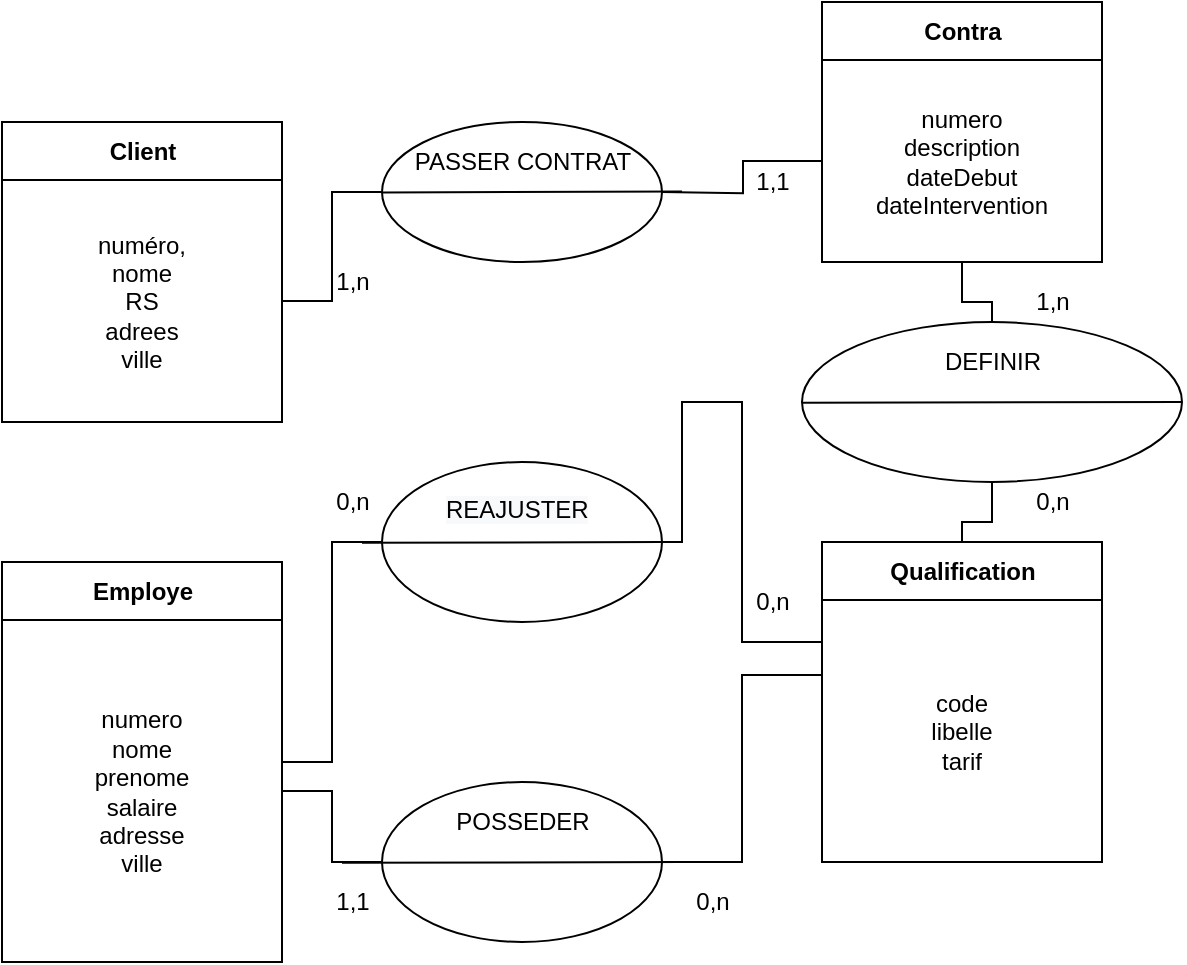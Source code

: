 <mxfile version="14.4.3" type="github">
  <diagram id="wgORf10eCXVBlbXOOmys" name="Page-1">
    <mxGraphModel dx="833" dy="1272" grid="1" gridSize="10" guides="1" tooltips="1" connect="1" arrows="1" fold="1" page="1" pageScale="1" pageWidth="850" pageHeight="1100" math="0" shadow="0">
      <root>
        <mxCell id="0" />
        <mxCell id="1" parent="0" />
        <mxCell id="zBcQGj9vr80GEG1MmzLk-1" value="Client" style="swimlane;fontStyle=1;align=center;verticalAlign=middle;childLayout=stackLayout;horizontal=1;startSize=29;horizontalStack=0;resizeParent=1;resizeParentMax=0;resizeLast=0;collapsible=0;marginBottom=0;html=1;" vertex="1" parent="1">
          <mxGeometry x="120" y="120" width="140" height="150" as="geometry" />
        </mxCell>
        <mxCell id="zBcQGj9vr80GEG1MmzLk-2" value="numéro,&lt;br&gt;nome&lt;br&gt;RS&lt;br&gt;adrees&lt;br&gt;ville" style="text;html=1;strokeColor=none;fillColor=none;align=center;verticalAlign=middle;spacingLeft=4;spacingRight=4;overflow=hidden;rotatable=0;points=[[0,0.5],[1,0.5]];portConstraint=eastwest;" vertex="1" parent="zBcQGj9vr80GEG1MmzLk-1">
          <mxGeometry y="29" width="140" height="121" as="geometry" />
        </mxCell>
        <mxCell id="zBcQGj9vr80GEG1MmzLk-21" style="edgeStyle=orthogonalEdgeStyle;rounded=0;orthogonalLoop=1;jettySize=auto;html=1;endArrow=none;endFill=0;" edge="1" parent="1" source="zBcQGj9vr80GEG1MmzLk-41" target="zBcQGj9vr80GEG1MmzLk-7">
          <mxGeometry relative="1" as="geometry" />
        </mxCell>
        <mxCell id="zBcQGj9vr80GEG1MmzLk-4" value="Contra" style="swimlane;fontStyle=1;align=center;verticalAlign=middle;childLayout=stackLayout;horizontal=1;startSize=29;horizontalStack=0;resizeParent=1;resizeParentMax=0;resizeLast=0;collapsible=0;marginBottom=0;html=1;" vertex="1" parent="1">
          <mxGeometry x="530" y="60" width="140" height="130" as="geometry" />
        </mxCell>
        <mxCell id="zBcQGj9vr80GEG1MmzLk-5" value="numero&lt;br&gt;description&lt;br&gt;dateDebut&lt;br&gt;dateIntervention" style="text;html=1;strokeColor=none;fillColor=none;align=center;verticalAlign=middle;spacingLeft=4;spacingRight=4;overflow=hidden;rotatable=0;points=[[0,0.5],[1,0.5]];portConstraint=eastwest;" vertex="1" parent="zBcQGj9vr80GEG1MmzLk-4">
          <mxGeometry y="29" width="140" height="101" as="geometry" />
        </mxCell>
        <mxCell id="zBcQGj9vr80GEG1MmzLk-7" value="Qualification" style="swimlane;fontStyle=1;align=center;verticalAlign=middle;childLayout=stackLayout;horizontal=1;startSize=29;horizontalStack=0;resizeParent=1;resizeParentMax=0;resizeLast=0;collapsible=0;marginBottom=0;html=1;" vertex="1" parent="1">
          <mxGeometry x="530" y="330" width="140" height="160" as="geometry" />
        </mxCell>
        <mxCell id="zBcQGj9vr80GEG1MmzLk-8" value="code&lt;br&gt;libelle&lt;br&gt;tarif&lt;br&gt;" style="text;html=1;strokeColor=none;fillColor=none;align=center;verticalAlign=middle;spacingLeft=4;spacingRight=4;overflow=hidden;rotatable=0;points=[[0,0.5],[1,0.5]];portConstraint=eastwest;" vertex="1" parent="zBcQGj9vr80GEG1MmzLk-7">
          <mxGeometry y="29" width="140" height="131" as="geometry" />
        </mxCell>
        <mxCell id="zBcQGj9vr80GEG1MmzLk-25" style="edgeStyle=orthogonalEdgeStyle;rounded=0;orthogonalLoop=1;jettySize=auto;html=1;endArrow=none;endFill=0;jumpStyle=arc;entryX=0;entryY=0.5;entryDx=0;entryDy=0;" edge="1" parent="1" source="zBcQGj9vr80GEG1MmzLk-10" target="zBcQGj9vr80GEG1MmzLk-39">
          <mxGeometry relative="1" as="geometry" />
        </mxCell>
        <mxCell id="zBcQGj9vr80GEG1MmzLk-10" value="Employe" style="swimlane;fontStyle=1;align=center;verticalAlign=middle;childLayout=stackLayout;horizontal=1;startSize=29;horizontalStack=0;resizeParent=1;resizeParentMax=0;resizeLast=0;collapsible=0;marginBottom=0;html=1;" vertex="1" parent="1">
          <mxGeometry x="120" y="340" width="140" height="200" as="geometry" />
        </mxCell>
        <mxCell id="zBcQGj9vr80GEG1MmzLk-11" value="numero&lt;br&gt;nome&lt;br&gt;prenome&lt;br&gt;salaire&lt;br&gt;adresse&lt;br&gt;ville" style="text;html=1;strokeColor=none;fillColor=none;align=center;verticalAlign=middle;spacingLeft=4;spacingRight=4;overflow=hidden;rotatable=0;points=[[0,0.5],[1,0.5]];portConstraint=eastwest;" vertex="1" parent="zBcQGj9vr80GEG1MmzLk-10">
          <mxGeometry y="29" width="140" height="171" as="geometry" />
        </mxCell>
        <mxCell id="zBcQGj9vr80GEG1MmzLk-35" style="edgeStyle=orthogonalEdgeStyle;rounded=0;orthogonalLoop=1;jettySize=auto;html=1;entryX=0;entryY=0.5;entryDx=0;entryDy=0;endArrow=none;endFill=0;jumpStyle=arc;" edge="1" parent="1" target="zBcQGj9vr80GEG1MmzLk-5">
          <mxGeometry relative="1" as="geometry">
            <mxPoint x="450" y="155.059" as="sourcePoint" />
          </mxGeometry>
        </mxCell>
        <mxCell id="zBcQGj9vr80GEG1MmzLk-27" style="edgeStyle=orthogonalEdgeStyle;rounded=0;orthogonalLoop=1;jettySize=auto;html=1;entryX=0;entryY=0.5;entryDx=0;entryDy=0;endArrow=none;endFill=0;jumpStyle=arc;exitX=1;exitY=0.5;exitDx=0;exitDy=0;" edge="1" parent="1" source="zBcQGj9vr80GEG1MmzLk-11" target="zBcQGj9vr80GEG1MmzLk-40">
          <mxGeometry relative="1" as="geometry">
            <mxPoint x="260" y="406.5" as="sourcePoint" />
          </mxGeometry>
        </mxCell>
        <mxCell id="zBcQGj9vr80GEG1MmzLk-28" style="edgeStyle=orthogonalEdgeStyle;rounded=0;orthogonalLoop=1;jettySize=auto;html=1;entryX=1;entryY=0.5;entryDx=0;entryDy=0;endArrow=none;endFill=0;jumpStyle=arc;" edge="1" parent="1" target="zBcQGj9vr80GEG1MmzLk-40">
          <mxGeometry relative="1" as="geometry">
            <mxPoint x="530" y="396.5" as="sourcePoint" />
            <Array as="points">
              <mxPoint x="490" y="396" />
              <mxPoint x="490" y="490" />
            </Array>
          </mxGeometry>
        </mxCell>
        <mxCell id="zBcQGj9vr80GEG1MmzLk-29" style="edgeStyle=orthogonalEdgeStyle;rounded=0;orthogonalLoop=1;jettySize=auto;html=1;entryX=1;entryY=0.5;entryDx=0;entryDy=0;endArrow=none;endFill=0;jumpStyle=arc;" edge="1" parent="1" source="zBcQGj9vr80GEG1MmzLk-8" target="zBcQGj9vr80GEG1MmzLk-39">
          <mxGeometry relative="1" as="geometry">
            <Array as="points">
              <mxPoint x="490" y="380" />
              <mxPoint x="490" y="260" />
              <mxPoint x="460" y="260" />
              <mxPoint x="460" y="330" />
            </Array>
          </mxGeometry>
        </mxCell>
        <mxCell id="zBcQGj9vr80GEG1MmzLk-34" style="edgeStyle=orthogonalEdgeStyle;rounded=0;orthogonalLoop=1;jettySize=auto;html=1;entryX=0;entryY=0.5;entryDx=0;entryDy=0;endArrow=none;endFill=0;jumpStyle=arc;" edge="1" parent="1" source="zBcQGj9vr80GEG1MmzLk-2" target="zBcQGj9vr80GEG1MmzLk-36">
          <mxGeometry relative="1" as="geometry">
            <mxPoint x="310" y="167.5" as="targetPoint" />
          </mxGeometry>
        </mxCell>
        <mxCell id="zBcQGj9vr80GEG1MmzLk-36" value="" style="ellipse;whiteSpace=wrap;html=1;rounded=1;shadow=0;glass=0;sketch=0;gradientColor=none;" vertex="1" parent="1">
          <mxGeometry x="310" y="120" width="140" height="70" as="geometry" />
        </mxCell>
        <mxCell id="zBcQGj9vr80GEG1MmzLk-39" value="" style="ellipse;whiteSpace=wrap;html=1;rounded=1;shadow=0;glass=0;sketch=0;gradientColor=none;" vertex="1" parent="1">
          <mxGeometry x="310" y="290" width="140" height="80" as="geometry" />
        </mxCell>
        <mxCell id="zBcQGj9vr80GEG1MmzLk-40" value="" style="ellipse;whiteSpace=wrap;html=1;rounded=1;shadow=0;glass=0;sketch=0;gradientColor=none;" vertex="1" parent="1">
          <mxGeometry x="310" y="450" width="140" height="80" as="geometry" />
        </mxCell>
        <mxCell id="zBcQGj9vr80GEG1MmzLk-41" value="" style="ellipse;whiteSpace=wrap;html=1;rounded=1;shadow=0;glass=0;sketch=0;gradientColor=none;" vertex="1" parent="1">
          <mxGeometry x="520" y="220" width="190" height="80" as="geometry" />
        </mxCell>
        <mxCell id="zBcQGj9vr80GEG1MmzLk-42" style="edgeStyle=orthogonalEdgeStyle;rounded=0;orthogonalLoop=1;jettySize=auto;html=1;endArrow=none;endFill=0;" edge="1" parent="1" source="zBcQGj9vr80GEG1MmzLk-4" target="zBcQGj9vr80GEG1MmzLk-41">
          <mxGeometry relative="1" as="geometry">
            <mxPoint x="600" y="190" as="sourcePoint" />
            <mxPoint x="600" y="330" as="targetPoint" />
          </mxGeometry>
        </mxCell>
        <mxCell id="zBcQGj9vr80GEG1MmzLk-45" value="" style="endArrow=none;startArrow=none;endFill=0;startFill=0;endSize=8;html=1;labelBackgroundColor=none;" edge="1" parent="1">
          <mxGeometry width="160" relative="1" as="geometry">
            <mxPoint x="310" y="155.21" as="sourcePoint" />
            <mxPoint x="460" y="154.8" as="targetPoint" />
          </mxGeometry>
        </mxCell>
        <mxCell id="zBcQGj9vr80GEG1MmzLk-46" value="&lt;span&gt;PASSER CONTRAT&lt;/span&gt;" style="text;html=1;align=center;verticalAlign=middle;resizable=0;points=[];autosize=1;" vertex="1" parent="1">
          <mxGeometry x="320" y="130" width="120" height="20" as="geometry" />
        </mxCell>
        <mxCell id="zBcQGj9vr80GEG1MmzLk-47" value="&lt;span style=&quot;color: rgb(0, 0, 0); font-family: helvetica; font-size: 12px; font-style: normal; font-weight: 400; letter-spacing: normal; text-align: center; text-indent: 0px; text-transform: none; word-spacing: 0px; background-color: rgb(248, 249, 250); display: inline; float: none;&quot;&gt;REAJUSTER&lt;/span&gt;" style="text;whiteSpace=wrap;html=1;" vertex="1" parent="1">
          <mxGeometry x="340" y="300" width="100" height="30" as="geometry" />
        </mxCell>
        <mxCell id="zBcQGj9vr80GEG1MmzLk-48" value="&lt;span&gt;POSSEDER&lt;/span&gt;" style="text;html=1;align=center;verticalAlign=middle;resizable=0;points=[];autosize=1;" vertex="1" parent="1">
          <mxGeometry x="340" y="460" width="80" height="20" as="geometry" />
        </mxCell>
        <mxCell id="zBcQGj9vr80GEG1MmzLk-49" value="&lt;span&gt;DEFINIR&lt;/span&gt;" style="text;html=1;align=center;verticalAlign=middle;resizable=0;points=[];autosize=1;" vertex="1" parent="1">
          <mxGeometry x="585" y="230" width="60" height="20" as="geometry" />
        </mxCell>
        <mxCell id="zBcQGj9vr80GEG1MmzLk-50" value="" style="endArrow=none;startArrow=none;endFill=0;startFill=0;endSize=8;html=1;labelBackgroundColor=none;" edge="1" parent="1">
          <mxGeometry width="160" relative="1" as="geometry">
            <mxPoint x="300" y="330.41" as="sourcePoint" />
            <mxPoint x="450" y="330.0" as="targetPoint" />
          </mxGeometry>
        </mxCell>
        <mxCell id="zBcQGj9vr80GEG1MmzLk-51" value="" style="endArrow=none;startArrow=none;endFill=0;startFill=0;endSize=8;html=1;labelBackgroundColor=none;" edge="1" parent="1">
          <mxGeometry width="160" relative="1" as="geometry">
            <mxPoint x="290" y="490.41" as="sourcePoint" />
            <mxPoint x="460" y="490" as="targetPoint" />
          </mxGeometry>
        </mxCell>
        <mxCell id="zBcQGj9vr80GEG1MmzLk-52" value="" style="endArrow=none;startArrow=none;endFill=0;startFill=0;endSize=8;html=1;labelBackgroundColor=none;entryX=1;entryY=0.5;entryDx=0;entryDy=0;" edge="1" parent="1" target="zBcQGj9vr80GEG1MmzLk-41">
          <mxGeometry width="160" relative="1" as="geometry">
            <mxPoint x="520" y="260.41" as="sourcePoint" />
            <mxPoint x="690" y="260" as="targetPoint" />
          </mxGeometry>
        </mxCell>
        <mxCell id="zBcQGj9vr80GEG1MmzLk-55" value="1,n" style="text;html=1;align=center;verticalAlign=middle;resizable=0;points=[];autosize=1;" vertex="1" parent="1">
          <mxGeometry x="280" y="190" width="30" height="20" as="geometry" />
        </mxCell>
        <mxCell id="zBcQGj9vr80GEG1MmzLk-56" value="1,1" style="text;html=1;align=center;verticalAlign=middle;resizable=0;points=[];autosize=1;" vertex="1" parent="1">
          <mxGeometry x="490" y="140" width="30" height="20" as="geometry" />
        </mxCell>
        <mxCell id="zBcQGj9vr80GEG1MmzLk-57" value="1,n" style="text;html=1;align=center;verticalAlign=middle;resizable=0;points=[];autosize=1;" vertex="1" parent="1">
          <mxGeometry x="630" y="200" width="30" height="20" as="geometry" />
        </mxCell>
        <mxCell id="zBcQGj9vr80GEG1MmzLk-58" value="0,n" style="text;html=1;align=center;verticalAlign=middle;resizable=0;points=[];autosize=1;" vertex="1" parent="1">
          <mxGeometry x="630" y="300" width="30" height="20" as="geometry" />
        </mxCell>
        <mxCell id="zBcQGj9vr80GEG1MmzLk-59" value="0,n" style="text;html=1;align=center;verticalAlign=middle;resizable=0;points=[];autosize=1;" vertex="1" parent="1">
          <mxGeometry x="280" y="300" width="30" height="20" as="geometry" />
        </mxCell>
        <mxCell id="zBcQGj9vr80GEG1MmzLk-60" value="1,1" style="text;html=1;align=center;verticalAlign=middle;resizable=0;points=[];autosize=1;" vertex="1" parent="1">
          <mxGeometry x="280" y="500" width="30" height="20" as="geometry" />
        </mxCell>
        <mxCell id="zBcQGj9vr80GEG1MmzLk-61" value="0,n" style="text;html=1;align=center;verticalAlign=middle;resizable=0;points=[];autosize=1;" vertex="1" parent="1">
          <mxGeometry x="460" y="500" width="30" height="20" as="geometry" />
        </mxCell>
        <mxCell id="zBcQGj9vr80GEG1MmzLk-62" value="0,n" style="text;html=1;align=center;verticalAlign=middle;resizable=0;points=[];autosize=1;" vertex="1" parent="1">
          <mxGeometry x="490" y="350" width="30" height="20" as="geometry" />
        </mxCell>
      </root>
    </mxGraphModel>
  </diagram>
</mxfile>
